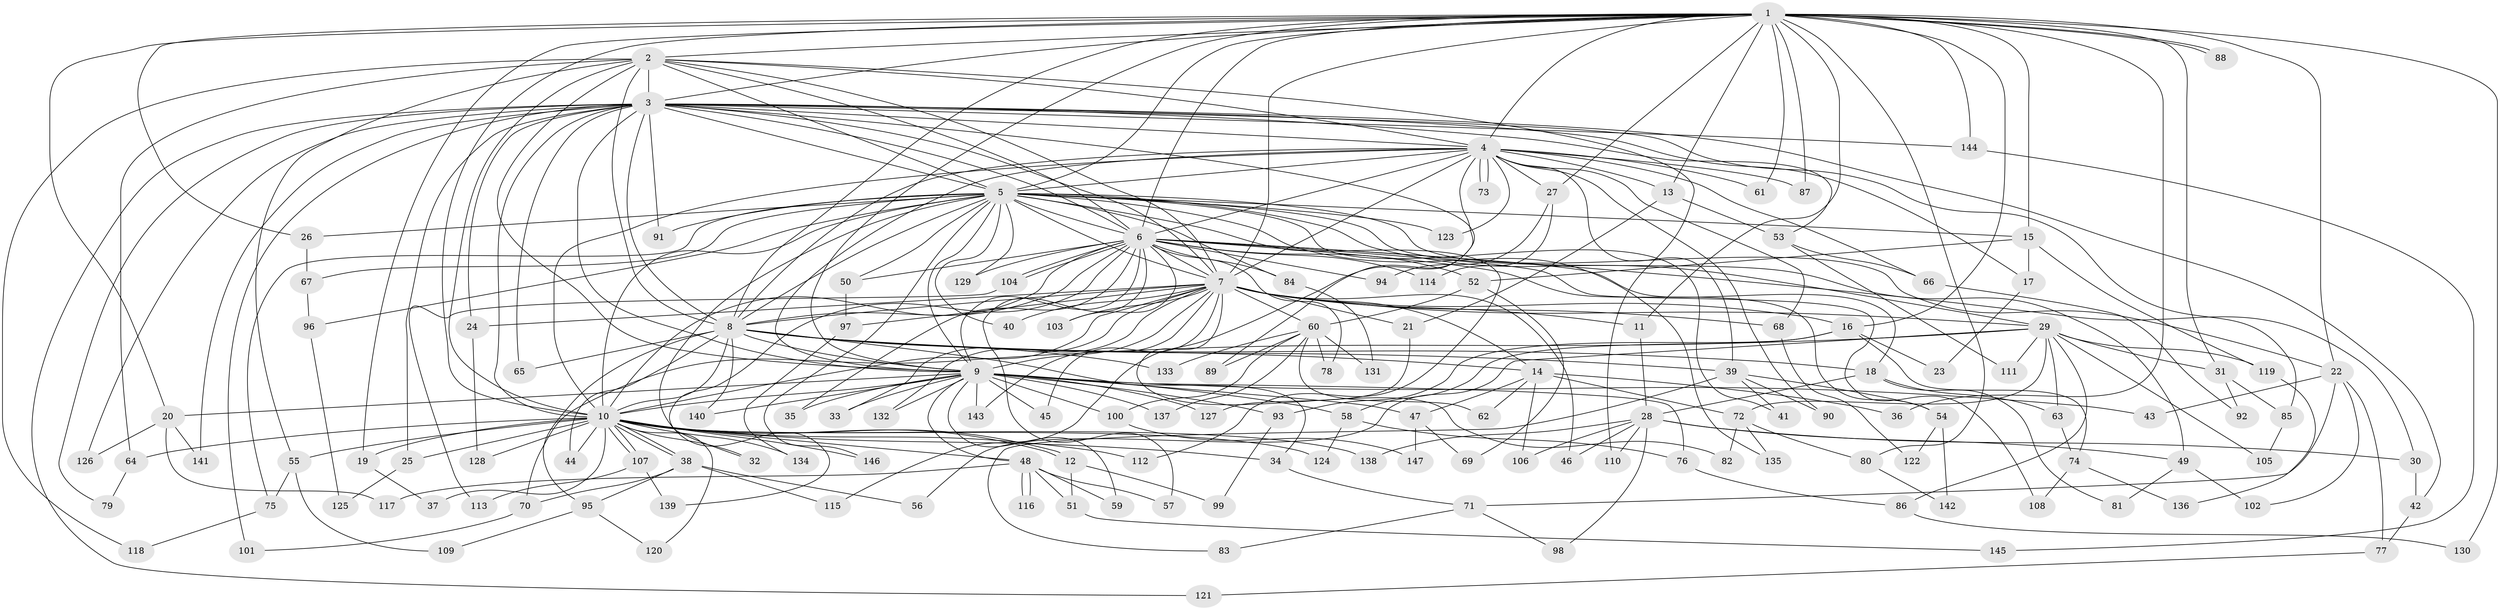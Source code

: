 // Generated by graph-tools (version 1.1) at 2025/44/03/09/25 04:44:34]
// undirected, 147 vertices, 319 edges
graph export_dot {
graph [start="1"]
  node [color=gray90,style=filled];
  1;
  2;
  3;
  4;
  5;
  6;
  7;
  8;
  9;
  10;
  11;
  12;
  13;
  14;
  15;
  16;
  17;
  18;
  19;
  20;
  21;
  22;
  23;
  24;
  25;
  26;
  27;
  28;
  29;
  30;
  31;
  32;
  33;
  34;
  35;
  36;
  37;
  38;
  39;
  40;
  41;
  42;
  43;
  44;
  45;
  46;
  47;
  48;
  49;
  50;
  51;
  52;
  53;
  54;
  55;
  56;
  57;
  58;
  59;
  60;
  61;
  62;
  63;
  64;
  65;
  66;
  67;
  68;
  69;
  70;
  71;
  72;
  73;
  74;
  75;
  76;
  77;
  78;
  79;
  80;
  81;
  82;
  83;
  84;
  85;
  86;
  87;
  88;
  89;
  90;
  91;
  92;
  93;
  94;
  95;
  96;
  97;
  98;
  99;
  100;
  101;
  102;
  103;
  104;
  105;
  106;
  107;
  108;
  109;
  110;
  111;
  112;
  113;
  114;
  115;
  116;
  117;
  118;
  119;
  120;
  121;
  122;
  123;
  124;
  125;
  126;
  127;
  128;
  129;
  130;
  131;
  132;
  133;
  134;
  135;
  136;
  137;
  138;
  139;
  140;
  141;
  142;
  143;
  144;
  145;
  146;
  147;
  1 -- 2;
  1 -- 3;
  1 -- 4;
  1 -- 5;
  1 -- 6;
  1 -- 7;
  1 -- 8;
  1 -- 9;
  1 -- 10;
  1 -- 11;
  1 -- 13;
  1 -- 15;
  1 -- 16;
  1 -- 19;
  1 -- 20;
  1 -- 22;
  1 -- 26;
  1 -- 27;
  1 -- 31;
  1 -- 36;
  1 -- 61;
  1 -- 80;
  1 -- 87;
  1 -- 88;
  1 -- 88;
  1 -- 130;
  1 -- 144;
  2 -- 3;
  2 -- 4;
  2 -- 5;
  2 -- 6;
  2 -- 7;
  2 -- 8;
  2 -- 9;
  2 -- 10;
  2 -- 55;
  2 -- 64;
  2 -- 110;
  2 -- 118;
  3 -- 4;
  3 -- 5;
  3 -- 6;
  3 -- 7;
  3 -- 8;
  3 -- 9;
  3 -- 10;
  3 -- 17;
  3 -- 24;
  3 -- 25;
  3 -- 42;
  3 -- 53;
  3 -- 65;
  3 -- 79;
  3 -- 85;
  3 -- 89;
  3 -- 91;
  3 -- 101;
  3 -- 121;
  3 -- 126;
  3 -- 141;
  3 -- 144;
  4 -- 5;
  4 -- 6;
  4 -- 7;
  4 -- 8;
  4 -- 9;
  4 -- 10;
  4 -- 13;
  4 -- 27;
  4 -- 39;
  4 -- 61;
  4 -- 66;
  4 -- 68;
  4 -- 73;
  4 -- 73;
  4 -- 87;
  4 -- 90;
  4 -- 115;
  4 -- 123;
  5 -- 6;
  5 -- 7;
  5 -- 8;
  5 -- 9;
  5 -- 10;
  5 -- 15;
  5 -- 22;
  5 -- 26;
  5 -- 29;
  5 -- 40;
  5 -- 41;
  5 -- 49;
  5 -- 50;
  5 -- 67;
  5 -- 75;
  5 -- 84;
  5 -- 91;
  5 -- 96;
  5 -- 112;
  5 -- 123;
  5 -- 129;
  5 -- 135;
  5 -- 139;
  5 -- 146;
  6 -- 7;
  6 -- 8;
  6 -- 9;
  6 -- 10;
  6 -- 18;
  6 -- 30;
  6 -- 32;
  6 -- 35;
  6 -- 50;
  6 -- 52;
  6 -- 54;
  6 -- 57;
  6 -- 78;
  6 -- 84;
  6 -- 94;
  6 -- 103;
  6 -- 104;
  6 -- 104;
  6 -- 108;
  6 -- 114;
  6 -- 129;
  7 -- 8;
  7 -- 9;
  7 -- 10;
  7 -- 11;
  7 -- 14;
  7 -- 16;
  7 -- 21;
  7 -- 24;
  7 -- 29;
  7 -- 33;
  7 -- 40;
  7 -- 45;
  7 -- 46;
  7 -- 60;
  7 -- 68;
  7 -- 82;
  7 -- 97;
  7 -- 103;
  7 -- 132;
  7 -- 143;
  8 -- 9;
  8 -- 10;
  8 -- 14;
  8 -- 18;
  8 -- 34;
  8 -- 39;
  8 -- 44;
  8 -- 65;
  8 -- 95;
  8 -- 133;
  8 -- 140;
  9 -- 10;
  9 -- 20;
  9 -- 33;
  9 -- 35;
  9 -- 43;
  9 -- 45;
  9 -- 47;
  9 -- 48;
  9 -- 58;
  9 -- 59;
  9 -- 76;
  9 -- 93;
  9 -- 100;
  9 -- 127;
  9 -- 132;
  9 -- 137;
  9 -- 140;
  9 -- 143;
  10 -- 12;
  10 -- 12;
  10 -- 19;
  10 -- 25;
  10 -- 32;
  10 -- 34;
  10 -- 37;
  10 -- 38;
  10 -- 38;
  10 -- 44;
  10 -- 48;
  10 -- 55;
  10 -- 64;
  10 -- 107;
  10 -- 107;
  10 -- 112;
  10 -- 120;
  10 -- 124;
  10 -- 128;
  10 -- 134;
  10 -- 138;
  10 -- 146;
  11 -- 28;
  12 -- 51;
  12 -- 99;
  13 -- 21;
  13 -- 53;
  14 -- 36;
  14 -- 47;
  14 -- 62;
  14 -- 72;
  14 -- 106;
  15 -- 17;
  15 -- 52;
  15 -- 119;
  16 -- 23;
  16 -- 58;
  16 -- 74;
  16 -- 93;
  17 -- 23;
  18 -- 28;
  18 -- 63;
  18 -- 81;
  19 -- 37;
  20 -- 117;
  20 -- 126;
  20 -- 141;
  21 -- 127;
  22 -- 43;
  22 -- 71;
  22 -- 77;
  22 -- 102;
  24 -- 128;
  25 -- 125;
  26 -- 67;
  27 -- 94;
  27 -- 114;
  28 -- 30;
  28 -- 46;
  28 -- 49;
  28 -- 98;
  28 -- 106;
  28 -- 110;
  28 -- 138;
  29 -- 31;
  29 -- 56;
  29 -- 63;
  29 -- 70;
  29 -- 72;
  29 -- 86;
  29 -- 105;
  29 -- 111;
  29 -- 119;
  30 -- 42;
  31 -- 85;
  31 -- 92;
  34 -- 71;
  38 -- 56;
  38 -- 70;
  38 -- 95;
  38 -- 115;
  39 -- 41;
  39 -- 54;
  39 -- 83;
  39 -- 90;
  42 -- 77;
  47 -- 69;
  47 -- 147;
  48 -- 51;
  48 -- 57;
  48 -- 59;
  48 -- 116;
  48 -- 116;
  48 -- 117;
  49 -- 81;
  49 -- 102;
  50 -- 97;
  51 -- 145;
  52 -- 60;
  52 -- 69;
  53 -- 66;
  53 -- 111;
  54 -- 122;
  54 -- 142;
  55 -- 75;
  55 -- 109;
  58 -- 76;
  58 -- 124;
  60 -- 62;
  60 -- 78;
  60 -- 89;
  60 -- 100;
  60 -- 131;
  60 -- 133;
  60 -- 137;
  63 -- 74;
  64 -- 79;
  66 -- 92;
  67 -- 96;
  68 -- 122;
  70 -- 101;
  71 -- 83;
  71 -- 98;
  72 -- 80;
  72 -- 82;
  72 -- 135;
  74 -- 108;
  74 -- 136;
  75 -- 118;
  76 -- 86;
  77 -- 121;
  80 -- 142;
  84 -- 131;
  85 -- 105;
  86 -- 130;
  93 -- 99;
  95 -- 109;
  95 -- 120;
  96 -- 125;
  97 -- 134;
  100 -- 147;
  104 -- 113;
  107 -- 113;
  107 -- 139;
  119 -- 136;
  144 -- 145;
}
